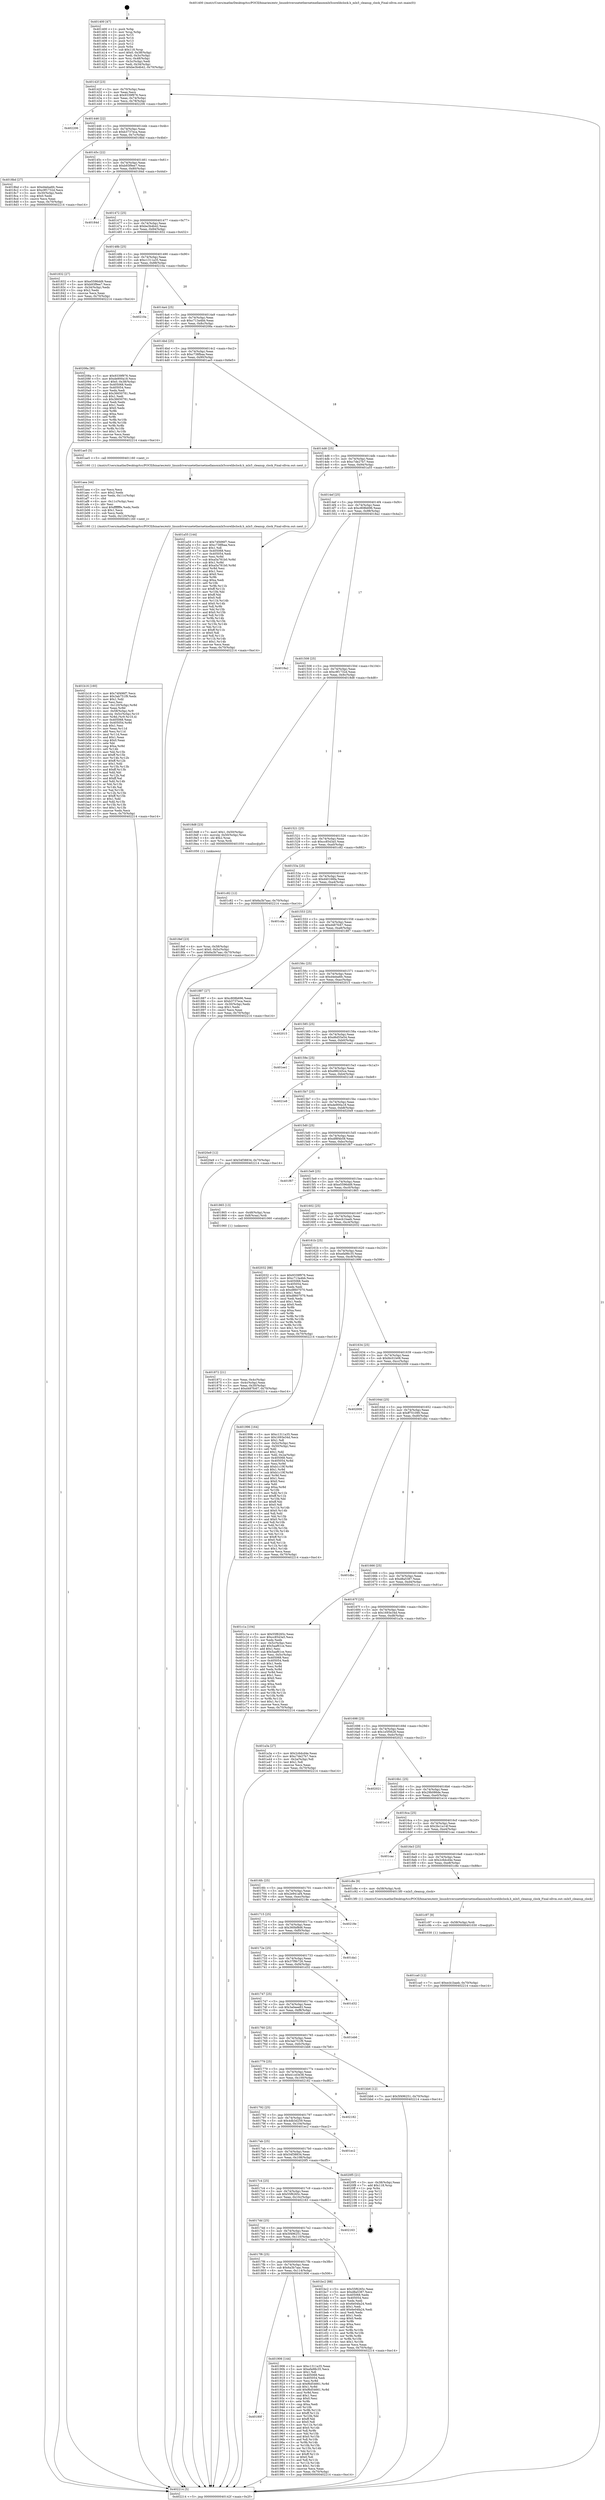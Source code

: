 digraph "0x401400" {
  label = "0x401400 (/mnt/c/Users/mathe/Desktop/tcc/POCII/binaries/extr_linuxdriversnetethernetmellanoxmlx5corelibclock.h_mlx5_cleanup_clock_Final-ollvm.out::main(0))"
  labelloc = "t"
  node[shape=record]

  Entry [label="",width=0.3,height=0.3,shape=circle,fillcolor=black,style=filled]
  "0x40142f" [label="{
     0x40142f [23]\l
     | [instrs]\l
     &nbsp;&nbsp;0x40142f \<+3\>: mov -0x70(%rbp),%eax\l
     &nbsp;&nbsp;0x401432 \<+2\>: mov %eax,%ecx\l
     &nbsp;&nbsp;0x401434 \<+6\>: sub $0x9339f976,%ecx\l
     &nbsp;&nbsp;0x40143a \<+3\>: mov %eax,-0x74(%rbp)\l
     &nbsp;&nbsp;0x40143d \<+3\>: mov %ecx,-0x78(%rbp)\l
     &nbsp;&nbsp;0x401440 \<+6\>: je 0000000000402206 \<main+0xe06\>\l
  }"]
  "0x402206" [label="{
     0x402206\l
  }", style=dashed]
  "0x401446" [label="{
     0x401446 [22]\l
     | [instrs]\l
     &nbsp;&nbsp;0x401446 \<+5\>: jmp 000000000040144b \<main+0x4b\>\l
     &nbsp;&nbsp;0x40144b \<+3\>: mov -0x74(%rbp),%eax\l
     &nbsp;&nbsp;0x40144e \<+5\>: sub $0xb3737eca,%eax\l
     &nbsp;&nbsp;0x401453 \<+3\>: mov %eax,-0x7c(%rbp)\l
     &nbsp;&nbsp;0x401456 \<+6\>: je 00000000004018bd \<main+0x4bd\>\l
  }"]
  Exit [label="",width=0.3,height=0.3,shape=circle,fillcolor=black,style=filled,peripheries=2]
  "0x4018bd" [label="{
     0x4018bd [27]\l
     | [instrs]\l
     &nbsp;&nbsp;0x4018bd \<+5\>: mov $0xd4eba6fc,%eax\l
     &nbsp;&nbsp;0x4018c2 \<+5\>: mov $0xc9f1732d,%ecx\l
     &nbsp;&nbsp;0x4018c7 \<+3\>: mov -0x30(%rbp),%edx\l
     &nbsp;&nbsp;0x4018ca \<+3\>: cmp $0x0,%edx\l
     &nbsp;&nbsp;0x4018cd \<+3\>: cmove %ecx,%eax\l
     &nbsp;&nbsp;0x4018d0 \<+3\>: mov %eax,-0x70(%rbp)\l
     &nbsp;&nbsp;0x4018d3 \<+5\>: jmp 0000000000402214 \<main+0xe14\>\l
  }"]
  "0x40145c" [label="{
     0x40145c [22]\l
     | [instrs]\l
     &nbsp;&nbsp;0x40145c \<+5\>: jmp 0000000000401461 \<main+0x61\>\l
     &nbsp;&nbsp;0x401461 \<+3\>: mov -0x74(%rbp),%eax\l
     &nbsp;&nbsp;0x401464 \<+5\>: sub $0xb93f9ee7,%eax\l
     &nbsp;&nbsp;0x401469 \<+3\>: mov %eax,-0x80(%rbp)\l
     &nbsp;&nbsp;0x40146c \<+6\>: je 000000000040184d \<main+0x44d\>\l
  }"]
  "0x401ca0" [label="{
     0x401ca0 [12]\l
     | [instrs]\l
     &nbsp;&nbsp;0x401ca0 \<+7\>: movl $0xecb1baeb,-0x70(%rbp)\l
     &nbsp;&nbsp;0x401ca7 \<+5\>: jmp 0000000000402214 \<main+0xe14\>\l
  }"]
  "0x40184d" [label="{
     0x40184d\l
  }", style=dashed]
  "0x401472" [label="{
     0x401472 [25]\l
     | [instrs]\l
     &nbsp;&nbsp;0x401472 \<+5\>: jmp 0000000000401477 \<main+0x77\>\l
     &nbsp;&nbsp;0x401477 \<+3\>: mov -0x74(%rbp),%eax\l
     &nbsp;&nbsp;0x40147a \<+5\>: sub $0xbe3b4b42,%eax\l
     &nbsp;&nbsp;0x40147f \<+6\>: mov %eax,-0x84(%rbp)\l
     &nbsp;&nbsp;0x401485 \<+6\>: je 0000000000401832 \<main+0x432\>\l
  }"]
  "0x401c97" [label="{
     0x401c97 [9]\l
     | [instrs]\l
     &nbsp;&nbsp;0x401c97 \<+4\>: mov -0x58(%rbp),%rdi\l
     &nbsp;&nbsp;0x401c9b \<+5\>: call 0000000000401030 \<free@plt\>\l
     | [calls]\l
     &nbsp;&nbsp;0x401030 \{1\} (unknown)\l
  }"]
  "0x401832" [label="{
     0x401832 [27]\l
     | [instrs]\l
     &nbsp;&nbsp;0x401832 \<+5\>: mov $0xe5596dd9,%eax\l
     &nbsp;&nbsp;0x401837 \<+5\>: mov $0xb93f9ee7,%ecx\l
     &nbsp;&nbsp;0x40183c \<+3\>: mov -0x34(%rbp),%edx\l
     &nbsp;&nbsp;0x40183f \<+3\>: cmp $0x2,%edx\l
     &nbsp;&nbsp;0x401842 \<+3\>: cmovne %ecx,%eax\l
     &nbsp;&nbsp;0x401845 \<+3\>: mov %eax,-0x70(%rbp)\l
     &nbsp;&nbsp;0x401848 \<+5\>: jmp 0000000000402214 \<main+0xe14\>\l
  }"]
  "0x40148b" [label="{
     0x40148b [25]\l
     | [instrs]\l
     &nbsp;&nbsp;0x40148b \<+5\>: jmp 0000000000401490 \<main+0x90\>\l
     &nbsp;&nbsp;0x401490 \<+3\>: mov -0x74(%rbp),%eax\l
     &nbsp;&nbsp;0x401493 \<+5\>: sub $0xc1311a35,%eax\l
     &nbsp;&nbsp;0x401498 \<+6\>: mov %eax,-0x88(%rbp)\l
     &nbsp;&nbsp;0x40149e \<+6\>: je 000000000040210a \<main+0xd0a\>\l
  }"]
  "0x402214" [label="{
     0x402214 [5]\l
     | [instrs]\l
     &nbsp;&nbsp;0x402214 \<+5\>: jmp 000000000040142f \<main+0x2f\>\l
  }"]
  "0x401400" [label="{
     0x401400 [47]\l
     | [instrs]\l
     &nbsp;&nbsp;0x401400 \<+1\>: push %rbp\l
     &nbsp;&nbsp;0x401401 \<+3\>: mov %rsp,%rbp\l
     &nbsp;&nbsp;0x401404 \<+2\>: push %r15\l
     &nbsp;&nbsp;0x401406 \<+2\>: push %r14\l
     &nbsp;&nbsp;0x401408 \<+2\>: push %r13\l
     &nbsp;&nbsp;0x40140a \<+2\>: push %r12\l
     &nbsp;&nbsp;0x40140c \<+1\>: push %rbx\l
     &nbsp;&nbsp;0x40140d \<+7\>: sub $0x118,%rsp\l
     &nbsp;&nbsp;0x401414 \<+7\>: movl $0x0,-0x38(%rbp)\l
     &nbsp;&nbsp;0x40141b \<+3\>: mov %edi,-0x3c(%rbp)\l
     &nbsp;&nbsp;0x40141e \<+4\>: mov %rsi,-0x48(%rbp)\l
     &nbsp;&nbsp;0x401422 \<+3\>: mov -0x3c(%rbp),%edi\l
     &nbsp;&nbsp;0x401425 \<+3\>: mov %edi,-0x34(%rbp)\l
     &nbsp;&nbsp;0x401428 \<+7\>: movl $0xbe3b4b42,-0x70(%rbp)\l
  }"]
  "0x401b16" [label="{
     0x401b16 [160]\l
     | [instrs]\l
     &nbsp;&nbsp;0x401b16 \<+5\>: mov $0x74f496f7,%ecx\l
     &nbsp;&nbsp;0x401b1b \<+5\>: mov $0x3ab751f9,%edx\l
     &nbsp;&nbsp;0x401b20 \<+3\>: mov $0x1,%dil\l
     &nbsp;&nbsp;0x401b23 \<+2\>: xor %esi,%esi\l
     &nbsp;&nbsp;0x401b25 \<+7\>: mov -0x120(%rbp),%r8d\l
     &nbsp;&nbsp;0x401b2c \<+4\>: imul %eax,%r8d\l
     &nbsp;&nbsp;0x401b30 \<+4\>: mov -0x58(%rbp),%r9\l
     &nbsp;&nbsp;0x401b34 \<+4\>: movslq -0x5c(%rbp),%r10\l
     &nbsp;&nbsp;0x401b38 \<+4\>: mov %r8d,(%r9,%r10,4)\l
     &nbsp;&nbsp;0x401b3c \<+7\>: mov 0x405068,%eax\l
     &nbsp;&nbsp;0x401b43 \<+8\>: mov 0x405054,%r8d\l
     &nbsp;&nbsp;0x401b4b \<+3\>: sub $0x1,%esi\l
     &nbsp;&nbsp;0x401b4e \<+3\>: mov %eax,%r11d\l
     &nbsp;&nbsp;0x401b51 \<+3\>: add %esi,%r11d\l
     &nbsp;&nbsp;0x401b54 \<+4\>: imul %r11d,%eax\l
     &nbsp;&nbsp;0x401b58 \<+3\>: and $0x1,%eax\l
     &nbsp;&nbsp;0x401b5b \<+3\>: cmp $0x0,%eax\l
     &nbsp;&nbsp;0x401b5e \<+3\>: sete %bl\l
     &nbsp;&nbsp;0x401b61 \<+4\>: cmp $0xa,%r8d\l
     &nbsp;&nbsp;0x401b65 \<+4\>: setl %r14b\l
     &nbsp;&nbsp;0x401b69 \<+3\>: mov %bl,%r15b\l
     &nbsp;&nbsp;0x401b6c \<+4\>: xor $0xff,%r15b\l
     &nbsp;&nbsp;0x401b70 \<+3\>: mov %r14b,%r12b\l
     &nbsp;&nbsp;0x401b73 \<+4\>: xor $0xff,%r12b\l
     &nbsp;&nbsp;0x401b77 \<+4\>: xor $0x1,%dil\l
     &nbsp;&nbsp;0x401b7b \<+3\>: mov %r15b,%r13b\l
     &nbsp;&nbsp;0x401b7e \<+4\>: and $0xff,%r13b\l
     &nbsp;&nbsp;0x401b82 \<+3\>: and %dil,%bl\l
     &nbsp;&nbsp;0x401b85 \<+3\>: mov %r12b,%al\l
     &nbsp;&nbsp;0x401b88 \<+2\>: and $0xff,%al\l
     &nbsp;&nbsp;0x401b8a \<+3\>: and %dil,%r14b\l
     &nbsp;&nbsp;0x401b8d \<+3\>: or %bl,%r13b\l
     &nbsp;&nbsp;0x401b90 \<+3\>: or %r14b,%al\l
     &nbsp;&nbsp;0x401b93 \<+3\>: xor %al,%r13b\l
     &nbsp;&nbsp;0x401b96 \<+3\>: or %r12b,%r15b\l
     &nbsp;&nbsp;0x401b99 \<+4\>: xor $0xff,%r15b\l
     &nbsp;&nbsp;0x401b9d \<+4\>: or $0x1,%dil\l
     &nbsp;&nbsp;0x401ba1 \<+3\>: and %dil,%r15b\l
     &nbsp;&nbsp;0x401ba4 \<+3\>: or %r15b,%r13b\l
     &nbsp;&nbsp;0x401ba7 \<+4\>: test $0x1,%r13b\l
     &nbsp;&nbsp;0x401bab \<+3\>: cmovne %edx,%ecx\l
     &nbsp;&nbsp;0x401bae \<+3\>: mov %ecx,-0x70(%rbp)\l
     &nbsp;&nbsp;0x401bb1 \<+5\>: jmp 0000000000402214 \<main+0xe14\>\l
  }"]
  "0x40210a" [label="{
     0x40210a\l
  }", style=dashed]
  "0x4014a4" [label="{
     0x4014a4 [25]\l
     | [instrs]\l
     &nbsp;&nbsp;0x4014a4 \<+5\>: jmp 00000000004014a9 \<main+0xa9\>\l
     &nbsp;&nbsp;0x4014a9 \<+3\>: mov -0x74(%rbp),%eax\l
     &nbsp;&nbsp;0x4014ac \<+5\>: sub $0xc713a4bb,%eax\l
     &nbsp;&nbsp;0x4014b1 \<+6\>: mov %eax,-0x8c(%rbp)\l
     &nbsp;&nbsp;0x4014b7 \<+6\>: je 000000000040208a \<main+0xc8a\>\l
  }"]
  "0x401aea" [label="{
     0x401aea [44]\l
     | [instrs]\l
     &nbsp;&nbsp;0x401aea \<+2\>: xor %ecx,%ecx\l
     &nbsp;&nbsp;0x401aec \<+5\>: mov $0x2,%edx\l
     &nbsp;&nbsp;0x401af1 \<+6\>: mov %edx,-0x11c(%rbp)\l
     &nbsp;&nbsp;0x401af7 \<+1\>: cltd\l
     &nbsp;&nbsp;0x401af8 \<+6\>: mov -0x11c(%rbp),%esi\l
     &nbsp;&nbsp;0x401afe \<+2\>: idiv %esi\l
     &nbsp;&nbsp;0x401b00 \<+6\>: imul $0xfffffffe,%edx,%edx\l
     &nbsp;&nbsp;0x401b06 \<+3\>: sub $0x1,%ecx\l
     &nbsp;&nbsp;0x401b09 \<+2\>: sub %ecx,%edx\l
     &nbsp;&nbsp;0x401b0b \<+6\>: mov %edx,-0x120(%rbp)\l
     &nbsp;&nbsp;0x401b11 \<+5\>: call 0000000000401160 \<next_i\>\l
     | [calls]\l
     &nbsp;&nbsp;0x401160 \{1\} (/mnt/c/Users/mathe/Desktop/tcc/POCII/binaries/extr_linuxdriversnetethernetmellanoxmlx5corelibclock.h_mlx5_cleanup_clock_Final-ollvm.out::next_i)\l
  }"]
  "0x40208a" [label="{
     0x40208a [95]\l
     | [instrs]\l
     &nbsp;&nbsp;0x40208a \<+5\>: mov $0x9339f976,%eax\l
     &nbsp;&nbsp;0x40208f \<+5\>: mov $0xde900a18,%ecx\l
     &nbsp;&nbsp;0x402094 \<+7\>: movl $0x0,-0x38(%rbp)\l
     &nbsp;&nbsp;0x40209b \<+7\>: mov 0x405068,%edx\l
     &nbsp;&nbsp;0x4020a2 \<+7\>: mov 0x405054,%esi\l
     &nbsp;&nbsp;0x4020a9 \<+2\>: mov %edx,%edi\l
     &nbsp;&nbsp;0x4020ab \<+6\>: add $0x36650781,%edi\l
     &nbsp;&nbsp;0x4020b1 \<+3\>: sub $0x1,%edi\l
     &nbsp;&nbsp;0x4020b4 \<+6\>: sub $0x36650781,%edi\l
     &nbsp;&nbsp;0x4020ba \<+3\>: imul %edi,%edx\l
     &nbsp;&nbsp;0x4020bd \<+3\>: and $0x1,%edx\l
     &nbsp;&nbsp;0x4020c0 \<+3\>: cmp $0x0,%edx\l
     &nbsp;&nbsp;0x4020c3 \<+4\>: sete %r8b\l
     &nbsp;&nbsp;0x4020c7 \<+3\>: cmp $0xa,%esi\l
     &nbsp;&nbsp;0x4020ca \<+4\>: setl %r9b\l
     &nbsp;&nbsp;0x4020ce \<+3\>: mov %r8b,%r10b\l
     &nbsp;&nbsp;0x4020d1 \<+3\>: and %r9b,%r10b\l
     &nbsp;&nbsp;0x4020d4 \<+3\>: xor %r9b,%r8b\l
     &nbsp;&nbsp;0x4020d7 \<+3\>: or %r8b,%r10b\l
     &nbsp;&nbsp;0x4020da \<+4\>: test $0x1,%r10b\l
     &nbsp;&nbsp;0x4020de \<+3\>: cmovne %ecx,%eax\l
     &nbsp;&nbsp;0x4020e1 \<+3\>: mov %eax,-0x70(%rbp)\l
     &nbsp;&nbsp;0x4020e4 \<+5\>: jmp 0000000000402214 \<main+0xe14\>\l
  }"]
  "0x4014bd" [label="{
     0x4014bd [25]\l
     | [instrs]\l
     &nbsp;&nbsp;0x4014bd \<+5\>: jmp 00000000004014c2 \<main+0xc2\>\l
     &nbsp;&nbsp;0x4014c2 \<+3\>: mov -0x74(%rbp),%eax\l
     &nbsp;&nbsp;0x4014c5 \<+5\>: sub $0xc738fbaa,%eax\l
     &nbsp;&nbsp;0x4014ca \<+6\>: mov %eax,-0x90(%rbp)\l
     &nbsp;&nbsp;0x4014d0 \<+6\>: je 0000000000401ae5 \<main+0x6e5\>\l
  }"]
  "0x40180f" [label="{
     0x40180f\l
  }", style=dashed]
  "0x401ae5" [label="{
     0x401ae5 [5]\l
     | [instrs]\l
     &nbsp;&nbsp;0x401ae5 \<+5\>: call 0000000000401160 \<next_i\>\l
     | [calls]\l
     &nbsp;&nbsp;0x401160 \{1\} (/mnt/c/Users/mathe/Desktop/tcc/POCII/binaries/extr_linuxdriversnetethernetmellanoxmlx5corelibclock.h_mlx5_cleanup_clock_Final-ollvm.out::next_i)\l
  }"]
  "0x4014d6" [label="{
     0x4014d6 [25]\l
     | [instrs]\l
     &nbsp;&nbsp;0x4014d6 \<+5\>: jmp 00000000004014db \<main+0xdb\>\l
     &nbsp;&nbsp;0x4014db \<+3\>: mov -0x74(%rbp),%eax\l
     &nbsp;&nbsp;0x4014de \<+5\>: sub $0xc7de27b7,%eax\l
     &nbsp;&nbsp;0x4014e3 \<+6\>: mov %eax,-0x94(%rbp)\l
     &nbsp;&nbsp;0x4014e9 \<+6\>: je 0000000000401a55 \<main+0x655\>\l
  }"]
  "0x401906" [label="{
     0x401906 [144]\l
     | [instrs]\l
     &nbsp;&nbsp;0x401906 \<+5\>: mov $0xc1311a35,%eax\l
     &nbsp;&nbsp;0x40190b \<+5\>: mov $0xefa98c35,%ecx\l
     &nbsp;&nbsp;0x401910 \<+2\>: mov $0x1,%dl\l
     &nbsp;&nbsp;0x401912 \<+7\>: mov 0x405068,%esi\l
     &nbsp;&nbsp;0x401919 \<+7\>: mov 0x405054,%edi\l
     &nbsp;&nbsp;0x401920 \<+3\>: mov %esi,%r8d\l
     &nbsp;&nbsp;0x401923 \<+7\>: sub $0xf6d54661,%r8d\l
     &nbsp;&nbsp;0x40192a \<+4\>: sub $0x1,%r8d\l
     &nbsp;&nbsp;0x40192e \<+7\>: add $0xf6d54661,%r8d\l
     &nbsp;&nbsp;0x401935 \<+4\>: imul %r8d,%esi\l
     &nbsp;&nbsp;0x401939 \<+3\>: and $0x1,%esi\l
     &nbsp;&nbsp;0x40193c \<+3\>: cmp $0x0,%esi\l
     &nbsp;&nbsp;0x40193f \<+4\>: sete %r9b\l
     &nbsp;&nbsp;0x401943 \<+3\>: cmp $0xa,%edi\l
     &nbsp;&nbsp;0x401946 \<+4\>: setl %r10b\l
     &nbsp;&nbsp;0x40194a \<+3\>: mov %r9b,%r11b\l
     &nbsp;&nbsp;0x40194d \<+4\>: xor $0xff,%r11b\l
     &nbsp;&nbsp;0x401951 \<+3\>: mov %r10b,%bl\l
     &nbsp;&nbsp;0x401954 \<+3\>: xor $0xff,%bl\l
     &nbsp;&nbsp;0x401957 \<+3\>: xor $0x0,%dl\l
     &nbsp;&nbsp;0x40195a \<+3\>: mov %r11b,%r14b\l
     &nbsp;&nbsp;0x40195d \<+4\>: and $0x0,%r14b\l
     &nbsp;&nbsp;0x401961 \<+3\>: and %dl,%r9b\l
     &nbsp;&nbsp;0x401964 \<+3\>: mov %bl,%r15b\l
     &nbsp;&nbsp;0x401967 \<+4\>: and $0x0,%r15b\l
     &nbsp;&nbsp;0x40196b \<+3\>: and %dl,%r10b\l
     &nbsp;&nbsp;0x40196e \<+3\>: or %r9b,%r14b\l
     &nbsp;&nbsp;0x401971 \<+3\>: or %r10b,%r15b\l
     &nbsp;&nbsp;0x401974 \<+3\>: xor %r15b,%r14b\l
     &nbsp;&nbsp;0x401977 \<+3\>: or %bl,%r11b\l
     &nbsp;&nbsp;0x40197a \<+4\>: xor $0xff,%r11b\l
     &nbsp;&nbsp;0x40197e \<+3\>: or $0x0,%dl\l
     &nbsp;&nbsp;0x401981 \<+3\>: and %dl,%r11b\l
     &nbsp;&nbsp;0x401984 \<+3\>: or %r11b,%r14b\l
     &nbsp;&nbsp;0x401987 \<+4\>: test $0x1,%r14b\l
     &nbsp;&nbsp;0x40198b \<+3\>: cmovne %ecx,%eax\l
     &nbsp;&nbsp;0x40198e \<+3\>: mov %eax,-0x70(%rbp)\l
     &nbsp;&nbsp;0x401991 \<+5\>: jmp 0000000000402214 \<main+0xe14\>\l
  }"]
  "0x401a55" [label="{
     0x401a55 [144]\l
     | [instrs]\l
     &nbsp;&nbsp;0x401a55 \<+5\>: mov $0x74f496f7,%eax\l
     &nbsp;&nbsp;0x401a5a \<+5\>: mov $0xc738fbaa,%ecx\l
     &nbsp;&nbsp;0x401a5f \<+2\>: mov $0x1,%dl\l
     &nbsp;&nbsp;0x401a61 \<+7\>: mov 0x405068,%esi\l
     &nbsp;&nbsp;0x401a68 \<+7\>: mov 0x405054,%edi\l
     &nbsp;&nbsp;0x401a6f \<+3\>: mov %esi,%r8d\l
     &nbsp;&nbsp;0x401a72 \<+7\>: sub $0xa5a781b0,%r8d\l
     &nbsp;&nbsp;0x401a79 \<+4\>: sub $0x1,%r8d\l
     &nbsp;&nbsp;0x401a7d \<+7\>: add $0xa5a781b0,%r8d\l
     &nbsp;&nbsp;0x401a84 \<+4\>: imul %r8d,%esi\l
     &nbsp;&nbsp;0x401a88 \<+3\>: and $0x1,%esi\l
     &nbsp;&nbsp;0x401a8b \<+3\>: cmp $0x0,%esi\l
     &nbsp;&nbsp;0x401a8e \<+4\>: sete %r9b\l
     &nbsp;&nbsp;0x401a92 \<+3\>: cmp $0xa,%edi\l
     &nbsp;&nbsp;0x401a95 \<+4\>: setl %r10b\l
     &nbsp;&nbsp;0x401a99 \<+3\>: mov %r9b,%r11b\l
     &nbsp;&nbsp;0x401a9c \<+4\>: xor $0xff,%r11b\l
     &nbsp;&nbsp;0x401aa0 \<+3\>: mov %r10b,%bl\l
     &nbsp;&nbsp;0x401aa3 \<+3\>: xor $0xff,%bl\l
     &nbsp;&nbsp;0x401aa6 \<+3\>: xor $0x0,%dl\l
     &nbsp;&nbsp;0x401aa9 \<+3\>: mov %r11b,%r14b\l
     &nbsp;&nbsp;0x401aac \<+4\>: and $0x0,%r14b\l
     &nbsp;&nbsp;0x401ab0 \<+3\>: and %dl,%r9b\l
     &nbsp;&nbsp;0x401ab3 \<+3\>: mov %bl,%r15b\l
     &nbsp;&nbsp;0x401ab6 \<+4\>: and $0x0,%r15b\l
     &nbsp;&nbsp;0x401aba \<+3\>: and %dl,%r10b\l
     &nbsp;&nbsp;0x401abd \<+3\>: or %r9b,%r14b\l
     &nbsp;&nbsp;0x401ac0 \<+3\>: or %r10b,%r15b\l
     &nbsp;&nbsp;0x401ac3 \<+3\>: xor %r15b,%r14b\l
     &nbsp;&nbsp;0x401ac6 \<+3\>: or %bl,%r11b\l
     &nbsp;&nbsp;0x401ac9 \<+4\>: xor $0xff,%r11b\l
     &nbsp;&nbsp;0x401acd \<+3\>: or $0x0,%dl\l
     &nbsp;&nbsp;0x401ad0 \<+3\>: and %dl,%r11b\l
     &nbsp;&nbsp;0x401ad3 \<+3\>: or %r11b,%r14b\l
     &nbsp;&nbsp;0x401ad6 \<+4\>: test $0x1,%r14b\l
     &nbsp;&nbsp;0x401ada \<+3\>: cmovne %ecx,%eax\l
     &nbsp;&nbsp;0x401add \<+3\>: mov %eax,-0x70(%rbp)\l
     &nbsp;&nbsp;0x401ae0 \<+5\>: jmp 0000000000402214 \<main+0xe14\>\l
  }"]
  "0x4014ef" [label="{
     0x4014ef [25]\l
     | [instrs]\l
     &nbsp;&nbsp;0x4014ef \<+5\>: jmp 00000000004014f4 \<main+0xf4\>\l
     &nbsp;&nbsp;0x4014f4 \<+3\>: mov -0x74(%rbp),%eax\l
     &nbsp;&nbsp;0x4014f7 \<+5\>: sub $0xc808b696,%eax\l
     &nbsp;&nbsp;0x4014fc \<+6\>: mov %eax,-0x98(%rbp)\l
     &nbsp;&nbsp;0x401502 \<+6\>: je 00000000004018a2 \<main+0x4a2\>\l
  }"]
  "0x4017f6" [label="{
     0x4017f6 [25]\l
     | [instrs]\l
     &nbsp;&nbsp;0x4017f6 \<+5\>: jmp 00000000004017fb \<main+0x3fb\>\l
     &nbsp;&nbsp;0x4017fb \<+3\>: mov -0x74(%rbp),%eax\l
     &nbsp;&nbsp;0x4017fe \<+5\>: sub $0x6a3b7aac,%eax\l
     &nbsp;&nbsp;0x401803 \<+6\>: mov %eax,-0x114(%rbp)\l
     &nbsp;&nbsp;0x401809 \<+6\>: je 0000000000401906 \<main+0x506\>\l
  }"]
  "0x4018a2" [label="{
     0x4018a2\l
  }", style=dashed]
  "0x401508" [label="{
     0x401508 [25]\l
     | [instrs]\l
     &nbsp;&nbsp;0x401508 \<+5\>: jmp 000000000040150d \<main+0x10d\>\l
     &nbsp;&nbsp;0x40150d \<+3\>: mov -0x74(%rbp),%eax\l
     &nbsp;&nbsp;0x401510 \<+5\>: sub $0xc9f1732d,%eax\l
     &nbsp;&nbsp;0x401515 \<+6\>: mov %eax,-0x9c(%rbp)\l
     &nbsp;&nbsp;0x40151b \<+6\>: je 00000000004018d8 \<main+0x4d8\>\l
  }"]
  "0x401bc2" [label="{
     0x401bc2 [88]\l
     | [instrs]\l
     &nbsp;&nbsp;0x401bc2 \<+5\>: mov $0x55f6265c,%eax\l
     &nbsp;&nbsp;0x401bc7 \<+5\>: mov $0xd8a5387,%ecx\l
     &nbsp;&nbsp;0x401bcc \<+7\>: mov 0x405068,%edx\l
     &nbsp;&nbsp;0x401bd3 \<+7\>: mov 0x405054,%esi\l
     &nbsp;&nbsp;0x401bda \<+2\>: mov %edx,%edi\l
     &nbsp;&nbsp;0x401bdc \<+6\>: sub $0x6e04fa24,%edi\l
     &nbsp;&nbsp;0x401be2 \<+3\>: sub $0x1,%edi\l
     &nbsp;&nbsp;0x401be5 \<+6\>: add $0x6e04fa24,%edi\l
     &nbsp;&nbsp;0x401beb \<+3\>: imul %edi,%edx\l
     &nbsp;&nbsp;0x401bee \<+3\>: and $0x1,%edx\l
     &nbsp;&nbsp;0x401bf1 \<+3\>: cmp $0x0,%edx\l
     &nbsp;&nbsp;0x401bf4 \<+4\>: sete %r8b\l
     &nbsp;&nbsp;0x401bf8 \<+3\>: cmp $0xa,%esi\l
     &nbsp;&nbsp;0x401bfb \<+4\>: setl %r9b\l
     &nbsp;&nbsp;0x401bff \<+3\>: mov %r8b,%r10b\l
     &nbsp;&nbsp;0x401c02 \<+3\>: and %r9b,%r10b\l
     &nbsp;&nbsp;0x401c05 \<+3\>: xor %r9b,%r8b\l
     &nbsp;&nbsp;0x401c08 \<+3\>: or %r8b,%r10b\l
     &nbsp;&nbsp;0x401c0b \<+4\>: test $0x1,%r10b\l
     &nbsp;&nbsp;0x401c0f \<+3\>: cmovne %ecx,%eax\l
     &nbsp;&nbsp;0x401c12 \<+3\>: mov %eax,-0x70(%rbp)\l
     &nbsp;&nbsp;0x401c15 \<+5\>: jmp 0000000000402214 \<main+0xe14\>\l
  }"]
  "0x4018d8" [label="{
     0x4018d8 [23]\l
     | [instrs]\l
     &nbsp;&nbsp;0x4018d8 \<+7\>: movl $0x1,-0x50(%rbp)\l
     &nbsp;&nbsp;0x4018df \<+4\>: movslq -0x50(%rbp),%rax\l
     &nbsp;&nbsp;0x4018e3 \<+4\>: shl $0x2,%rax\l
     &nbsp;&nbsp;0x4018e7 \<+3\>: mov %rax,%rdi\l
     &nbsp;&nbsp;0x4018ea \<+5\>: call 0000000000401050 \<malloc@plt\>\l
     | [calls]\l
     &nbsp;&nbsp;0x401050 \{1\} (unknown)\l
  }"]
  "0x401521" [label="{
     0x401521 [25]\l
     | [instrs]\l
     &nbsp;&nbsp;0x401521 \<+5\>: jmp 0000000000401526 \<main+0x126\>\l
     &nbsp;&nbsp;0x401526 \<+3\>: mov -0x74(%rbp),%eax\l
     &nbsp;&nbsp;0x401529 \<+5\>: sub $0xcc8543a5,%eax\l
     &nbsp;&nbsp;0x40152e \<+6\>: mov %eax,-0xa0(%rbp)\l
     &nbsp;&nbsp;0x401534 \<+6\>: je 0000000000401c82 \<main+0x882\>\l
  }"]
  "0x4017dd" [label="{
     0x4017dd [25]\l
     | [instrs]\l
     &nbsp;&nbsp;0x4017dd \<+5\>: jmp 00000000004017e2 \<main+0x3e2\>\l
     &nbsp;&nbsp;0x4017e2 \<+3\>: mov -0x74(%rbp),%eax\l
     &nbsp;&nbsp;0x4017e5 \<+5\>: sub $0x5f496251,%eax\l
     &nbsp;&nbsp;0x4017ea \<+6\>: mov %eax,-0x110(%rbp)\l
     &nbsp;&nbsp;0x4017f0 \<+6\>: je 0000000000401bc2 \<main+0x7c2\>\l
  }"]
  "0x401c82" [label="{
     0x401c82 [12]\l
     | [instrs]\l
     &nbsp;&nbsp;0x401c82 \<+7\>: movl $0x6a3b7aac,-0x70(%rbp)\l
     &nbsp;&nbsp;0x401c89 \<+5\>: jmp 0000000000402214 \<main+0xe14\>\l
  }"]
  "0x40153a" [label="{
     0x40153a [25]\l
     | [instrs]\l
     &nbsp;&nbsp;0x40153a \<+5\>: jmp 000000000040153f \<main+0x13f\>\l
     &nbsp;&nbsp;0x40153f \<+3\>: mov -0x74(%rbp),%eax\l
     &nbsp;&nbsp;0x401542 \<+5\>: sub $0xd40166fa,%eax\l
     &nbsp;&nbsp;0x401547 \<+6\>: mov %eax,-0xa4(%rbp)\l
     &nbsp;&nbsp;0x40154d \<+6\>: je 0000000000401cda \<main+0x8da\>\l
  }"]
  "0x402163" [label="{
     0x402163\l
  }", style=dashed]
  "0x401cda" [label="{
     0x401cda\l
  }", style=dashed]
  "0x401553" [label="{
     0x401553 [25]\l
     | [instrs]\l
     &nbsp;&nbsp;0x401553 \<+5\>: jmp 0000000000401558 \<main+0x158\>\l
     &nbsp;&nbsp;0x401558 \<+3\>: mov -0x74(%rbp),%eax\l
     &nbsp;&nbsp;0x40155b \<+5\>: sub $0xd487fc67,%eax\l
     &nbsp;&nbsp;0x401560 \<+6\>: mov %eax,-0xa8(%rbp)\l
     &nbsp;&nbsp;0x401566 \<+6\>: je 0000000000401887 \<main+0x487\>\l
  }"]
  "0x4017c4" [label="{
     0x4017c4 [25]\l
     | [instrs]\l
     &nbsp;&nbsp;0x4017c4 \<+5\>: jmp 00000000004017c9 \<main+0x3c9\>\l
     &nbsp;&nbsp;0x4017c9 \<+3\>: mov -0x74(%rbp),%eax\l
     &nbsp;&nbsp;0x4017cc \<+5\>: sub $0x55f6265c,%eax\l
     &nbsp;&nbsp;0x4017d1 \<+6\>: mov %eax,-0x10c(%rbp)\l
     &nbsp;&nbsp;0x4017d7 \<+6\>: je 0000000000402163 \<main+0xd63\>\l
  }"]
  "0x401887" [label="{
     0x401887 [27]\l
     | [instrs]\l
     &nbsp;&nbsp;0x401887 \<+5\>: mov $0xc808b696,%eax\l
     &nbsp;&nbsp;0x40188c \<+5\>: mov $0xb3737eca,%ecx\l
     &nbsp;&nbsp;0x401891 \<+3\>: mov -0x30(%rbp),%edx\l
     &nbsp;&nbsp;0x401894 \<+3\>: cmp $0x1,%edx\l
     &nbsp;&nbsp;0x401897 \<+3\>: cmovl %ecx,%eax\l
     &nbsp;&nbsp;0x40189a \<+3\>: mov %eax,-0x70(%rbp)\l
     &nbsp;&nbsp;0x40189d \<+5\>: jmp 0000000000402214 \<main+0xe14\>\l
  }"]
  "0x40156c" [label="{
     0x40156c [25]\l
     | [instrs]\l
     &nbsp;&nbsp;0x40156c \<+5\>: jmp 0000000000401571 \<main+0x171\>\l
     &nbsp;&nbsp;0x401571 \<+3\>: mov -0x74(%rbp),%eax\l
     &nbsp;&nbsp;0x401574 \<+5\>: sub $0xd4eba6fc,%eax\l
     &nbsp;&nbsp;0x401579 \<+6\>: mov %eax,-0xac(%rbp)\l
     &nbsp;&nbsp;0x40157f \<+6\>: je 0000000000402015 \<main+0xc15\>\l
  }"]
  "0x4020f5" [label="{
     0x4020f5 [21]\l
     | [instrs]\l
     &nbsp;&nbsp;0x4020f5 \<+3\>: mov -0x38(%rbp),%eax\l
     &nbsp;&nbsp;0x4020f8 \<+7\>: add $0x118,%rsp\l
     &nbsp;&nbsp;0x4020ff \<+1\>: pop %rbx\l
     &nbsp;&nbsp;0x402100 \<+2\>: pop %r12\l
     &nbsp;&nbsp;0x402102 \<+2\>: pop %r13\l
     &nbsp;&nbsp;0x402104 \<+2\>: pop %r14\l
     &nbsp;&nbsp;0x402106 \<+2\>: pop %r15\l
     &nbsp;&nbsp;0x402108 \<+1\>: pop %rbp\l
     &nbsp;&nbsp;0x402109 \<+1\>: ret\l
  }"]
  "0x402015" [label="{
     0x402015\l
  }", style=dashed]
  "0x401585" [label="{
     0x401585 [25]\l
     | [instrs]\l
     &nbsp;&nbsp;0x401585 \<+5\>: jmp 000000000040158a \<main+0x18a\>\l
     &nbsp;&nbsp;0x40158a \<+3\>: mov -0x74(%rbp),%eax\l
     &nbsp;&nbsp;0x40158d \<+5\>: sub $0xd6d55e54,%eax\l
     &nbsp;&nbsp;0x401592 \<+6\>: mov %eax,-0xb0(%rbp)\l
     &nbsp;&nbsp;0x401598 \<+6\>: je 0000000000401ee1 \<main+0xae1\>\l
  }"]
  "0x4017ab" [label="{
     0x4017ab [25]\l
     | [instrs]\l
     &nbsp;&nbsp;0x4017ab \<+5\>: jmp 00000000004017b0 \<main+0x3b0\>\l
     &nbsp;&nbsp;0x4017b0 \<+3\>: mov -0x74(%rbp),%eax\l
     &nbsp;&nbsp;0x4017b3 \<+5\>: sub $0x54f38834,%eax\l
     &nbsp;&nbsp;0x4017b8 \<+6\>: mov %eax,-0x108(%rbp)\l
     &nbsp;&nbsp;0x4017be \<+6\>: je 00000000004020f5 \<main+0xcf5\>\l
  }"]
  "0x401ee1" [label="{
     0x401ee1\l
  }", style=dashed]
  "0x40159e" [label="{
     0x40159e [25]\l
     | [instrs]\l
     &nbsp;&nbsp;0x40159e \<+5\>: jmp 00000000004015a3 \<main+0x1a3\>\l
     &nbsp;&nbsp;0x4015a3 \<+3\>: mov -0x74(%rbp),%eax\l
     &nbsp;&nbsp;0x4015a6 \<+5\>: sub $0xd96245ce,%eax\l
     &nbsp;&nbsp;0x4015ab \<+6\>: mov %eax,-0xb4(%rbp)\l
     &nbsp;&nbsp;0x4015b1 \<+6\>: je 00000000004021e8 \<main+0xde8\>\l
  }"]
  "0x401ec2" [label="{
     0x401ec2\l
  }", style=dashed]
  "0x4021e8" [label="{
     0x4021e8\l
  }", style=dashed]
  "0x4015b7" [label="{
     0x4015b7 [25]\l
     | [instrs]\l
     &nbsp;&nbsp;0x4015b7 \<+5\>: jmp 00000000004015bc \<main+0x1bc\>\l
     &nbsp;&nbsp;0x4015bc \<+3\>: mov -0x74(%rbp),%eax\l
     &nbsp;&nbsp;0x4015bf \<+5\>: sub $0xde900a18,%eax\l
     &nbsp;&nbsp;0x4015c4 \<+6\>: mov %eax,-0xb8(%rbp)\l
     &nbsp;&nbsp;0x4015ca \<+6\>: je 00000000004020e9 \<main+0xce9\>\l
  }"]
  "0x401792" [label="{
     0x401792 [25]\l
     | [instrs]\l
     &nbsp;&nbsp;0x401792 \<+5\>: jmp 0000000000401797 \<main+0x397\>\l
     &nbsp;&nbsp;0x401797 \<+3\>: mov -0x74(%rbp),%eax\l
     &nbsp;&nbsp;0x40179a \<+5\>: sub $0x4db3d259,%eax\l
     &nbsp;&nbsp;0x40179f \<+6\>: mov %eax,-0x104(%rbp)\l
     &nbsp;&nbsp;0x4017a5 \<+6\>: je 0000000000401ec2 \<main+0xac2\>\l
  }"]
  "0x4020e9" [label="{
     0x4020e9 [12]\l
     | [instrs]\l
     &nbsp;&nbsp;0x4020e9 \<+7\>: movl $0x54f38834,-0x70(%rbp)\l
     &nbsp;&nbsp;0x4020f0 \<+5\>: jmp 0000000000402214 \<main+0xe14\>\l
  }"]
  "0x4015d0" [label="{
     0x4015d0 [25]\l
     | [instrs]\l
     &nbsp;&nbsp;0x4015d0 \<+5\>: jmp 00000000004015d5 \<main+0x1d5\>\l
     &nbsp;&nbsp;0x4015d5 \<+3\>: mov -0x74(%rbp),%eax\l
     &nbsp;&nbsp;0x4015d8 \<+5\>: sub $0xdf8f4b58,%eax\l
     &nbsp;&nbsp;0x4015dd \<+6\>: mov %eax,-0xbc(%rbp)\l
     &nbsp;&nbsp;0x4015e3 \<+6\>: je 0000000000401f67 \<main+0xb67\>\l
  }"]
  "0x402182" [label="{
     0x402182\l
  }", style=dashed]
  "0x401f67" [label="{
     0x401f67\l
  }", style=dashed]
  "0x4015e9" [label="{
     0x4015e9 [25]\l
     | [instrs]\l
     &nbsp;&nbsp;0x4015e9 \<+5\>: jmp 00000000004015ee \<main+0x1ee\>\l
     &nbsp;&nbsp;0x4015ee \<+3\>: mov -0x74(%rbp),%eax\l
     &nbsp;&nbsp;0x4015f1 \<+5\>: sub $0xe5596dd9,%eax\l
     &nbsp;&nbsp;0x4015f6 \<+6\>: mov %eax,-0xc0(%rbp)\l
     &nbsp;&nbsp;0x4015fc \<+6\>: je 0000000000401865 \<main+0x465\>\l
  }"]
  "0x401779" [label="{
     0x401779 [25]\l
     | [instrs]\l
     &nbsp;&nbsp;0x401779 \<+5\>: jmp 000000000040177e \<main+0x37e\>\l
     &nbsp;&nbsp;0x40177e \<+3\>: mov -0x74(%rbp),%eax\l
     &nbsp;&nbsp;0x401781 \<+5\>: sub $0x41cd3e38,%eax\l
     &nbsp;&nbsp;0x401786 \<+6\>: mov %eax,-0x100(%rbp)\l
     &nbsp;&nbsp;0x40178c \<+6\>: je 0000000000402182 \<main+0xd82\>\l
  }"]
  "0x401865" [label="{
     0x401865 [13]\l
     | [instrs]\l
     &nbsp;&nbsp;0x401865 \<+4\>: mov -0x48(%rbp),%rax\l
     &nbsp;&nbsp;0x401869 \<+4\>: mov 0x8(%rax),%rdi\l
     &nbsp;&nbsp;0x40186d \<+5\>: call 0000000000401060 \<atoi@plt\>\l
     | [calls]\l
     &nbsp;&nbsp;0x401060 \{1\} (unknown)\l
  }"]
  "0x401602" [label="{
     0x401602 [25]\l
     | [instrs]\l
     &nbsp;&nbsp;0x401602 \<+5\>: jmp 0000000000401607 \<main+0x207\>\l
     &nbsp;&nbsp;0x401607 \<+3\>: mov -0x74(%rbp),%eax\l
     &nbsp;&nbsp;0x40160a \<+5\>: sub $0xecb1baeb,%eax\l
     &nbsp;&nbsp;0x40160f \<+6\>: mov %eax,-0xc4(%rbp)\l
     &nbsp;&nbsp;0x401615 \<+6\>: je 0000000000402032 \<main+0xc32\>\l
  }"]
  "0x401872" [label="{
     0x401872 [21]\l
     | [instrs]\l
     &nbsp;&nbsp;0x401872 \<+3\>: mov %eax,-0x4c(%rbp)\l
     &nbsp;&nbsp;0x401875 \<+3\>: mov -0x4c(%rbp),%eax\l
     &nbsp;&nbsp;0x401878 \<+3\>: mov %eax,-0x30(%rbp)\l
     &nbsp;&nbsp;0x40187b \<+7\>: movl $0xd487fc67,-0x70(%rbp)\l
     &nbsp;&nbsp;0x401882 \<+5\>: jmp 0000000000402214 \<main+0xe14\>\l
  }"]
  "0x4018ef" [label="{
     0x4018ef [23]\l
     | [instrs]\l
     &nbsp;&nbsp;0x4018ef \<+4\>: mov %rax,-0x58(%rbp)\l
     &nbsp;&nbsp;0x4018f3 \<+7\>: movl $0x0,-0x5c(%rbp)\l
     &nbsp;&nbsp;0x4018fa \<+7\>: movl $0x6a3b7aac,-0x70(%rbp)\l
     &nbsp;&nbsp;0x401901 \<+5\>: jmp 0000000000402214 \<main+0xe14\>\l
  }"]
  "0x401bb6" [label="{
     0x401bb6 [12]\l
     | [instrs]\l
     &nbsp;&nbsp;0x401bb6 \<+7\>: movl $0x5f496251,-0x70(%rbp)\l
     &nbsp;&nbsp;0x401bbd \<+5\>: jmp 0000000000402214 \<main+0xe14\>\l
  }"]
  "0x402032" [label="{
     0x402032 [88]\l
     | [instrs]\l
     &nbsp;&nbsp;0x402032 \<+5\>: mov $0x9339f976,%eax\l
     &nbsp;&nbsp;0x402037 \<+5\>: mov $0xc713a4bb,%ecx\l
     &nbsp;&nbsp;0x40203c \<+7\>: mov 0x405068,%edx\l
     &nbsp;&nbsp;0x402043 \<+7\>: mov 0x405054,%esi\l
     &nbsp;&nbsp;0x40204a \<+2\>: mov %edx,%edi\l
     &nbsp;&nbsp;0x40204c \<+6\>: sub $0xd8607070,%edi\l
     &nbsp;&nbsp;0x402052 \<+3\>: sub $0x1,%edi\l
     &nbsp;&nbsp;0x402055 \<+6\>: add $0xd8607070,%edi\l
     &nbsp;&nbsp;0x40205b \<+3\>: imul %edi,%edx\l
     &nbsp;&nbsp;0x40205e \<+3\>: and $0x1,%edx\l
     &nbsp;&nbsp;0x402061 \<+3\>: cmp $0x0,%edx\l
     &nbsp;&nbsp;0x402064 \<+4\>: sete %r8b\l
     &nbsp;&nbsp;0x402068 \<+3\>: cmp $0xa,%esi\l
     &nbsp;&nbsp;0x40206b \<+4\>: setl %r9b\l
     &nbsp;&nbsp;0x40206f \<+3\>: mov %r8b,%r10b\l
     &nbsp;&nbsp;0x402072 \<+3\>: and %r9b,%r10b\l
     &nbsp;&nbsp;0x402075 \<+3\>: xor %r9b,%r8b\l
     &nbsp;&nbsp;0x402078 \<+3\>: or %r8b,%r10b\l
     &nbsp;&nbsp;0x40207b \<+4\>: test $0x1,%r10b\l
     &nbsp;&nbsp;0x40207f \<+3\>: cmovne %ecx,%eax\l
     &nbsp;&nbsp;0x402082 \<+3\>: mov %eax,-0x70(%rbp)\l
     &nbsp;&nbsp;0x402085 \<+5\>: jmp 0000000000402214 \<main+0xe14\>\l
  }"]
  "0x40161b" [label="{
     0x40161b [25]\l
     | [instrs]\l
     &nbsp;&nbsp;0x40161b \<+5\>: jmp 0000000000401620 \<main+0x220\>\l
     &nbsp;&nbsp;0x401620 \<+3\>: mov -0x74(%rbp),%eax\l
     &nbsp;&nbsp;0x401623 \<+5\>: sub $0xefa98c35,%eax\l
     &nbsp;&nbsp;0x401628 \<+6\>: mov %eax,-0xc8(%rbp)\l
     &nbsp;&nbsp;0x40162e \<+6\>: je 0000000000401996 \<main+0x596\>\l
  }"]
  "0x401760" [label="{
     0x401760 [25]\l
     | [instrs]\l
     &nbsp;&nbsp;0x401760 \<+5\>: jmp 0000000000401765 \<main+0x365\>\l
     &nbsp;&nbsp;0x401765 \<+3\>: mov -0x74(%rbp),%eax\l
     &nbsp;&nbsp;0x401768 \<+5\>: sub $0x3ab751f9,%eax\l
     &nbsp;&nbsp;0x40176d \<+6\>: mov %eax,-0xfc(%rbp)\l
     &nbsp;&nbsp;0x401773 \<+6\>: je 0000000000401bb6 \<main+0x7b6\>\l
  }"]
  "0x401996" [label="{
     0x401996 [164]\l
     | [instrs]\l
     &nbsp;&nbsp;0x401996 \<+5\>: mov $0xc1311a35,%eax\l
     &nbsp;&nbsp;0x40199b \<+5\>: mov $0x1693e34d,%ecx\l
     &nbsp;&nbsp;0x4019a0 \<+2\>: mov $0x1,%dl\l
     &nbsp;&nbsp;0x4019a2 \<+3\>: mov -0x5c(%rbp),%esi\l
     &nbsp;&nbsp;0x4019a5 \<+3\>: cmp -0x50(%rbp),%esi\l
     &nbsp;&nbsp;0x4019a8 \<+4\>: setl %dil\l
     &nbsp;&nbsp;0x4019ac \<+4\>: and $0x1,%dil\l
     &nbsp;&nbsp;0x4019b0 \<+4\>: mov %dil,-0x2a(%rbp)\l
     &nbsp;&nbsp;0x4019b4 \<+7\>: mov 0x405068,%esi\l
     &nbsp;&nbsp;0x4019bb \<+8\>: mov 0x405054,%r8d\l
     &nbsp;&nbsp;0x4019c3 \<+3\>: mov %esi,%r9d\l
     &nbsp;&nbsp;0x4019c6 \<+7\>: add $0xb1c19f,%r9d\l
     &nbsp;&nbsp;0x4019cd \<+4\>: sub $0x1,%r9d\l
     &nbsp;&nbsp;0x4019d1 \<+7\>: sub $0xb1c19f,%r9d\l
     &nbsp;&nbsp;0x4019d8 \<+4\>: imul %r9d,%esi\l
     &nbsp;&nbsp;0x4019dc \<+3\>: and $0x1,%esi\l
     &nbsp;&nbsp;0x4019df \<+3\>: cmp $0x0,%esi\l
     &nbsp;&nbsp;0x4019e2 \<+4\>: sete %dil\l
     &nbsp;&nbsp;0x4019e6 \<+4\>: cmp $0xa,%r8d\l
     &nbsp;&nbsp;0x4019ea \<+4\>: setl %r10b\l
     &nbsp;&nbsp;0x4019ee \<+3\>: mov %dil,%r11b\l
     &nbsp;&nbsp;0x4019f1 \<+4\>: xor $0xff,%r11b\l
     &nbsp;&nbsp;0x4019f5 \<+3\>: mov %r10b,%bl\l
     &nbsp;&nbsp;0x4019f8 \<+3\>: xor $0xff,%bl\l
     &nbsp;&nbsp;0x4019fb \<+3\>: xor $0x0,%dl\l
     &nbsp;&nbsp;0x4019fe \<+3\>: mov %r11b,%r14b\l
     &nbsp;&nbsp;0x401a01 \<+4\>: and $0x0,%r14b\l
     &nbsp;&nbsp;0x401a05 \<+3\>: and %dl,%dil\l
     &nbsp;&nbsp;0x401a08 \<+3\>: mov %bl,%r15b\l
     &nbsp;&nbsp;0x401a0b \<+4\>: and $0x0,%r15b\l
     &nbsp;&nbsp;0x401a0f \<+3\>: and %dl,%r10b\l
     &nbsp;&nbsp;0x401a12 \<+3\>: or %dil,%r14b\l
     &nbsp;&nbsp;0x401a15 \<+3\>: or %r10b,%r15b\l
     &nbsp;&nbsp;0x401a18 \<+3\>: xor %r15b,%r14b\l
     &nbsp;&nbsp;0x401a1b \<+3\>: or %bl,%r11b\l
     &nbsp;&nbsp;0x401a1e \<+4\>: xor $0xff,%r11b\l
     &nbsp;&nbsp;0x401a22 \<+3\>: or $0x0,%dl\l
     &nbsp;&nbsp;0x401a25 \<+3\>: and %dl,%r11b\l
     &nbsp;&nbsp;0x401a28 \<+3\>: or %r11b,%r14b\l
     &nbsp;&nbsp;0x401a2b \<+4\>: test $0x1,%r14b\l
     &nbsp;&nbsp;0x401a2f \<+3\>: cmovne %ecx,%eax\l
     &nbsp;&nbsp;0x401a32 \<+3\>: mov %eax,-0x70(%rbp)\l
     &nbsp;&nbsp;0x401a35 \<+5\>: jmp 0000000000402214 \<main+0xe14\>\l
  }"]
  "0x401634" [label="{
     0x401634 [25]\l
     | [instrs]\l
     &nbsp;&nbsp;0x401634 \<+5\>: jmp 0000000000401639 \<main+0x239\>\l
     &nbsp;&nbsp;0x401639 \<+3\>: mov -0x74(%rbp),%eax\l
     &nbsp;&nbsp;0x40163c \<+5\>: sub $0xfdc01b08,%eax\l
     &nbsp;&nbsp;0x401641 \<+6\>: mov %eax,-0xcc(%rbp)\l
     &nbsp;&nbsp;0x401647 \<+6\>: je 0000000000402009 \<main+0xc09\>\l
  }"]
  "0x401eb6" [label="{
     0x401eb6\l
  }", style=dashed]
  "0x402009" [label="{
     0x402009\l
  }", style=dashed]
  "0x40164d" [label="{
     0x40164d [25]\l
     | [instrs]\l
     &nbsp;&nbsp;0x40164d \<+5\>: jmp 0000000000401652 \<main+0x252\>\l
     &nbsp;&nbsp;0x401652 \<+3\>: mov -0x74(%rbp),%eax\l
     &nbsp;&nbsp;0x401655 \<+5\>: sub $0xff701090,%eax\l
     &nbsp;&nbsp;0x40165a \<+6\>: mov %eax,-0xd0(%rbp)\l
     &nbsp;&nbsp;0x401660 \<+6\>: je 0000000000401dbc \<main+0x9bc\>\l
  }"]
  "0x401747" [label="{
     0x401747 [25]\l
     | [instrs]\l
     &nbsp;&nbsp;0x401747 \<+5\>: jmp 000000000040174c \<main+0x34c\>\l
     &nbsp;&nbsp;0x40174c \<+3\>: mov -0x74(%rbp),%eax\l
     &nbsp;&nbsp;0x40174f \<+5\>: sub $0x3a0eee83,%eax\l
     &nbsp;&nbsp;0x401754 \<+6\>: mov %eax,-0xf8(%rbp)\l
     &nbsp;&nbsp;0x40175a \<+6\>: je 0000000000401eb6 \<main+0xab6\>\l
  }"]
  "0x401dbc" [label="{
     0x401dbc\l
  }", style=dashed]
  "0x401666" [label="{
     0x401666 [25]\l
     | [instrs]\l
     &nbsp;&nbsp;0x401666 \<+5\>: jmp 000000000040166b \<main+0x26b\>\l
     &nbsp;&nbsp;0x40166b \<+3\>: mov -0x74(%rbp),%eax\l
     &nbsp;&nbsp;0x40166e \<+5\>: sub $0xd8a5387,%eax\l
     &nbsp;&nbsp;0x401673 \<+6\>: mov %eax,-0xd4(%rbp)\l
     &nbsp;&nbsp;0x401679 \<+6\>: je 0000000000401c1a \<main+0x81a\>\l
  }"]
  "0x401d32" [label="{
     0x401d32\l
  }", style=dashed]
  "0x401c1a" [label="{
     0x401c1a [104]\l
     | [instrs]\l
     &nbsp;&nbsp;0x401c1a \<+5\>: mov $0x55f6265c,%eax\l
     &nbsp;&nbsp;0x401c1f \<+5\>: mov $0xcc8543a5,%ecx\l
     &nbsp;&nbsp;0x401c24 \<+2\>: xor %edx,%edx\l
     &nbsp;&nbsp;0x401c26 \<+3\>: mov -0x5c(%rbp),%esi\l
     &nbsp;&nbsp;0x401c29 \<+6\>: add $0x5aaf61ce,%esi\l
     &nbsp;&nbsp;0x401c2f \<+3\>: add $0x1,%esi\l
     &nbsp;&nbsp;0x401c32 \<+6\>: sub $0x5aaf61ce,%esi\l
     &nbsp;&nbsp;0x401c38 \<+3\>: mov %esi,-0x5c(%rbp)\l
     &nbsp;&nbsp;0x401c3b \<+7\>: mov 0x405068,%esi\l
     &nbsp;&nbsp;0x401c42 \<+7\>: mov 0x405054,%edi\l
     &nbsp;&nbsp;0x401c49 \<+3\>: sub $0x1,%edx\l
     &nbsp;&nbsp;0x401c4c \<+3\>: mov %esi,%r8d\l
     &nbsp;&nbsp;0x401c4f \<+3\>: add %edx,%r8d\l
     &nbsp;&nbsp;0x401c52 \<+4\>: imul %r8d,%esi\l
     &nbsp;&nbsp;0x401c56 \<+3\>: and $0x1,%esi\l
     &nbsp;&nbsp;0x401c59 \<+3\>: cmp $0x0,%esi\l
     &nbsp;&nbsp;0x401c5c \<+4\>: sete %r9b\l
     &nbsp;&nbsp;0x401c60 \<+3\>: cmp $0xa,%edi\l
     &nbsp;&nbsp;0x401c63 \<+4\>: setl %r10b\l
     &nbsp;&nbsp;0x401c67 \<+3\>: mov %r9b,%r11b\l
     &nbsp;&nbsp;0x401c6a \<+3\>: and %r10b,%r11b\l
     &nbsp;&nbsp;0x401c6d \<+3\>: xor %r10b,%r9b\l
     &nbsp;&nbsp;0x401c70 \<+3\>: or %r9b,%r11b\l
     &nbsp;&nbsp;0x401c73 \<+4\>: test $0x1,%r11b\l
     &nbsp;&nbsp;0x401c77 \<+3\>: cmovne %ecx,%eax\l
     &nbsp;&nbsp;0x401c7a \<+3\>: mov %eax,-0x70(%rbp)\l
     &nbsp;&nbsp;0x401c7d \<+5\>: jmp 0000000000402214 \<main+0xe14\>\l
  }"]
  "0x40167f" [label="{
     0x40167f [25]\l
     | [instrs]\l
     &nbsp;&nbsp;0x40167f \<+5\>: jmp 0000000000401684 \<main+0x284\>\l
     &nbsp;&nbsp;0x401684 \<+3\>: mov -0x74(%rbp),%eax\l
     &nbsp;&nbsp;0x401687 \<+5\>: sub $0x1693e34d,%eax\l
     &nbsp;&nbsp;0x40168c \<+6\>: mov %eax,-0xd8(%rbp)\l
     &nbsp;&nbsp;0x401692 \<+6\>: je 0000000000401a3a \<main+0x63a\>\l
  }"]
  "0x40172e" [label="{
     0x40172e [25]\l
     | [instrs]\l
     &nbsp;&nbsp;0x40172e \<+5\>: jmp 0000000000401733 \<main+0x333\>\l
     &nbsp;&nbsp;0x401733 \<+3\>: mov -0x74(%rbp),%eax\l
     &nbsp;&nbsp;0x401736 \<+5\>: sub $0x37f9b726,%eax\l
     &nbsp;&nbsp;0x40173b \<+6\>: mov %eax,-0xf4(%rbp)\l
     &nbsp;&nbsp;0x401741 \<+6\>: je 0000000000401d32 \<main+0x932\>\l
  }"]
  "0x401a3a" [label="{
     0x401a3a [27]\l
     | [instrs]\l
     &nbsp;&nbsp;0x401a3a \<+5\>: mov $0x2c6dcd4e,%eax\l
     &nbsp;&nbsp;0x401a3f \<+5\>: mov $0xc7de27b7,%ecx\l
     &nbsp;&nbsp;0x401a44 \<+3\>: mov -0x2a(%rbp),%dl\l
     &nbsp;&nbsp;0x401a47 \<+3\>: test $0x1,%dl\l
     &nbsp;&nbsp;0x401a4a \<+3\>: cmovne %ecx,%eax\l
     &nbsp;&nbsp;0x401a4d \<+3\>: mov %eax,-0x70(%rbp)\l
     &nbsp;&nbsp;0x401a50 \<+5\>: jmp 0000000000402214 \<main+0xe14\>\l
  }"]
  "0x401698" [label="{
     0x401698 [25]\l
     | [instrs]\l
     &nbsp;&nbsp;0x401698 \<+5\>: jmp 000000000040169d \<main+0x29d\>\l
     &nbsp;&nbsp;0x40169d \<+3\>: mov -0x74(%rbp),%eax\l
     &nbsp;&nbsp;0x4016a0 \<+5\>: sub $0x1e5f5628,%eax\l
     &nbsp;&nbsp;0x4016a5 \<+6\>: mov %eax,-0xdc(%rbp)\l
     &nbsp;&nbsp;0x4016ab \<+6\>: je 0000000000402021 \<main+0xc21\>\l
  }"]
  "0x401da1" [label="{
     0x401da1\l
  }", style=dashed]
  "0x402021" [label="{
     0x402021\l
  }", style=dashed]
  "0x4016b1" [label="{
     0x4016b1 [25]\l
     | [instrs]\l
     &nbsp;&nbsp;0x4016b1 \<+5\>: jmp 00000000004016b6 \<main+0x2b6\>\l
     &nbsp;&nbsp;0x4016b6 \<+3\>: mov -0x74(%rbp),%eax\l
     &nbsp;&nbsp;0x4016b9 \<+5\>: sub $0x29b086de,%eax\l
     &nbsp;&nbsp;0x4016be \<+6\>: mov %eax,-0xe0(%rbp)\l
     &nbsp;&nbsp;0x4016c4 \<+6\>: je 0000000000401e14 \<main+0xa14\>\l
  }"]
  "0x401715" [label="{
     0x401715 [25]\l
     | [instrs]\l
     &nbsp;&nbsp;0x401715 \<+5\>: jmp 000000000040171a \<main+0x31a\>\l
     &nbsp;&nbsp;0x40171a \<+3\>: mov -0x74(%rbp),%eax\l
     &nbsp;&nbsp;0x40171d \<+5\>: sub $0x360bf8d6,%eax\l
     &nbsp;&nbsp;0x401722 \<+6\>: mov %eax,-0xf0(%rbp)\l
     &nbsp;&nbsp;0x401728 \<+6\>: je 0000000000401da1 \<main+0x9a1\>\l
  }"]
  "0x401e14" [label="{
     0x401e14\l
  }", style=dashed]
  "0x4016ca" [label="{
     0x4016ca [25]\l
     | [instrs]\l
     &nbsp;&nbsp;0x4016ca \<+5\>: jmp 00000000004016cf \<main+0x2cf\>\l
     &nbsp;&nbsp;0x4016cf \<+3\>: mov -0x74(%rbp),%eax\l
     &nbsp;&nbsp;0x4016d2 \<+5\>: sub $0x2bc1a14f,%eax\l
     &nbsp;&nbsp;0x4016d7 \<+6\>: mov %eax,-0xe4(%rbp)\l
     &nbsp;&nbsp;0x4016dd \<+6\>: je 0000000000401cac \<main+0x8ac\>\l
  }"]
  "0x40218e" [label="{
     0x40218e\l
  }", style=dashed]
  "0x401cac" [label="{
     0x401cac\l
  }", style=dashed]
  "0x4016e3" [label="{
     0x4016e3 [25]\l
     | [instrs]\l
     &nbsp;&nbsp;0x4016e3 \<+5\>: jmp 00000000004016e8 \<main+0x2e8\>\l
     &nbsp;&nbsp;0x4016e8 \<+3\>: mov -0x74(%rbp),%eax\l
     &nbsp;&nbsp;0x4016eb \<+5\>: sub $0x2c6dcd4e,%eax\l
     &nbsp;&nbsp;0x4016f0 \<+6\>: mov %eax,-0xe8(%rbp)\l
     &nbsp;&nbsp;0x4016f6 \<+6\>: je 0000000000401c8e \<main+0x88e\>\l
  }"]
  "0x4016fc" [label="{
     0x4016fc [25]\l
     | [instrs]\l
     &nbsp;&nbsp;0x4016fc \<+5\>: jmp 0000000000401701 \<main+0x301\>\l
     &nbsp;&nbsp;0x401701 \<+3\>: mov -0x74(%rbp),%eax\l
     &nbsp;&nbsp;0x401704 \<+5\>: sub $0x2e941af4,%eax\l
     &nbsp;&nbsp;0x401709 \<+6\>: mov %eax,-0xec(%rbp)\l
     &nbsp;&nbsp;0x40170f \<+6\>: je 000000000040218e \<main+0xd8e\>\l
  }"]
  "0x401c8e" [label="{
     0x401c8e [9]\l
     | [instrs]\l
     &nbsp;&nbsp;0x401c8e \<+4\>: mov -0x58(%rbp),%rdi\l
     &nbsp;&nbsp;0x401c92 \<+5\>: call 00000000004013f0 \<mlx5_cleanup_clock\>\l
     | [calls]\l
     &nbsp;&nbsp;0x4013f0 \{1\} (/mnt/c/Users/mathe/Desktop/tcc/POCII/binaries/extr_linuxdriversnetethernetmellanoxmlx5corelibclock.h_mlx5_cleanup_clock_Final-ollvm.out::mlx5_cleanup_clock)\l
  }"]
  Entry -> "0x401400" [label=" 1"]
  "0x40142f" -> "0x402206" [label=" 0"]
  "0x40142f" -> "0x401446" [label=" 22"]
  "0x4020f5" -> Exit [label=" 1"]
  "0x401446" -> "0x4018bd" [label=" 1"]
  "0x401446" -> "0x40145c" [label=" 21"]
  "0x4020e9" -> "0x402214" [label=" 1"]
  "0x40145c" -> "0x40184d" [label=" 0"]
  "0x40145c" -> "0x401472" [label=" 21"]
  "0x40208a" -> "0x402214" [label=" 1"]
  "0x401472" -> "0x401832" [label=" 1"]
  "0x401472" -> "0x40148b" [label=" 20"]
  "0x401832" -> "0x402214" [label=" 1"]
  "0x401400" -> "0x40142f" [label=" 1"]
  "0x402214" -> "0x40142f" [label=" 21"]
  "0x402032" -> "0x402214" [label=" 1"]
  "0x40148b" -> "0x40210a" [label=" 0"]
  "0x40148b" -> "0x4014a4" [label=" 20"]
  "0x401ca0" -> "0x402214" [label=" 1"]
  "0x4014a4" -> "0x40208a" [label=" 1"]
  "0x4014a4" -> "0x4014bd" [label=" 19"]
  "0x401c97" -> "0x401ca0" [label=" 1"]
  "0x4014bd" -> "0x401ae5" [label=" 1"]
  "0x4014bd" -> "0x4014d6" [label=" 18"]
  "0x401c8e" -> "0x401c97" [label=" 1"]
  "0x4014d6" -> "0x401a55" [label=" 1"]
  "0x4014d6" -> "0x4014ef" [label=" 17"]
  "0x401c82" -> "0x402214" [label=" 1"]
  "0x4014ef" -> "0x4018a2" [label=" 0"]
  "0x4014ef" -> "0x401508" [label=" 17"]
  "0x401bc2" -> "0x402214" [label=" 1"]
  "0x401508" -> "0x4018d8" [label=" 1"]
  "0x401508" -> "0x401521" [label=" 16"]
  "0x401bb6" -> "0x402214" [label=" 1"]
  "0x401521" -> "0x401c82" [label=" 1"]
  "0x401521" -> "0x40153a" [label=" 15"]
  "0x401aea" -> "0x401b16" [label=" 1"]
  "0x40153a" -> "0x401cda" [label=" 0"]
  "0x40153a" -> "0x401553" [label=" 15"]
  "0x401ae5" -> "0x401aea" [label=" 1"]
  "0x401553" -> "0x401887" [label=" 1"]
  "0x401553" -> "0x40156c" [label=" 14"]
  "0x401a3a" -> "0x402214" [label=" 2"]
  "0x40156c" -> "0x402015" [label=" 0"]
  "0x40156c" -> "0x401585" [label=" 14"]
  "0x401996" -> "0x402214" [label=" 2"]
  "0x401585" -> "0x401ee1" [label=" 0"]
  "0x401585" -> "0x40159e" [label=" 14"]
  "0x4017f6" -> "0x40180f" [label=" 0"]
  "0x40159e" -> "0x4021e8" [label=" 0"]
  "0x40159e" -> "0x4015b7" [label=" 14"]
  "0x4017f6" -> "0x401906" [label=" 2"]
  "0x4015b7" -> "0x4020e9" [label=" 1"]
  "0x4015b7" -> "0x4015d0" [label=" 13"]
  "0x4017dd" -> "0x4017f6" [label=" 2"]
  "0x4015d0" -> "0x401f67" [label=" 0"]
  "0x4015d0" -> "0x4015e9" [label=" 13"]
  "0x4017dd" -> "0x401bc2" [label=" 1"]
  "0x4015e9" -> "0x401865" [label=" 1"]
  "0x4015e9" -> "0x401602" [label=" 12"]
  "0x401865" -> "0x401872" [label=" 1"]
  "0x401872" -> "0x402214" [label=" 1"]
  "0x401887" -> "0x402214" [label=" 1"]
  "0x4018bd" -> "0x402214" [label=" 1"]
  "0x4018d8" -> "0x4018ef" [label=" 1"]
  "0x4018ef" -> "0x402214" [label=" 1"]
  "0x4017c4" -> "0x4017dd" [label=" 3"]
  "0x401602" -> "0x402032" [label=" 1"]
  "0x401602" -> "0x40161b" [label=" 11"]
  "0x4017c4" -> "0x402163" [label=" 0"]
  "0x40161b" -> "0x401996" [label=" 2"]
  "0x40161b" -> "0x401634" [label=" 9"]
  "0x4017ab" -> "0x4017c4" [label=" 3"]
  "0x401634" -> "0x402009" [label=" 0"]
  "0x401634" -> "0x40164d" [label=" 9"]
  "0x4017ab" -> "0x4020f5" [label=" 1"]
  "0x40164d" -> "0x401dbc" [label=" 0"]
  "0x40164d" -> "0x401666" [label=" 9"]
  "0x401792" -> "0x4017ab" [label=" 4"]
  "0x401666" -> "0x401c1a" [label=" 1"]
  "0x401666" -> "0x40167f" [label=" 8"]
  "0x401792" -> "0x401ec2" [label=" 0"]
  "0x40167f" -> "0x401a3a" [label=" 2"]
  "0x40167f" -> "0x401698" [label=" 6"]
  "0x401779" -> "0x401792" [label=" 4"]
  "0x401698" -> "0x402021" [label=" 0"]
  "0x401698" -> "0x4016b1" [label=" 6"]
  "0x401779" -> "0x402182" [label=" 0"]
  "0x4016b1" -> "0x401e14" [label=" 0"]
  "0x4016b1" -> "0x4016ca" [label=" 6"]
  "0x401760" -> "0x401779" [label=" 4"]
  "0x4016ca" -> "0x401cac" [label=" 0"]
  "0x4016ca" -> "0x4016e3" [label=" 6"]
  "0x401760" -> "0x401bb6" [label=" 1"]
  "0x4016e3" -> "0x401c8e" [label=" 1"]
  "0x4016e3" -> "0x4016fc" [label=" 5"]
  "0x401a55" -> "0x402214" [label=" 1"]
  "0x4016fc" -> "0x40218e" [label=" 0"]
  "0x4016fc" -> "0x401715" [label=" 5"]
  "0x401b16" -> "0x402214" [label=" 1"]
  "0x401715" -> "0x401da1" [label=" 0"]
  "0x401715" -> "0x40172e" [label=" 5"]
  "0x401c1a" -> "0x402214" [label=" 1"]
  "0x40172e" -> "0x401d32" [label=" 0"]
  "0x40172e" -> "0x401747" [label=" 5"]
  "0x401906" -> "0x402214" [label=" 2"]
  "0x401747" -> "0x401eb6" [label=" 0"]
  "0x401747" -> "0x401760" [label=" 5"]
}
